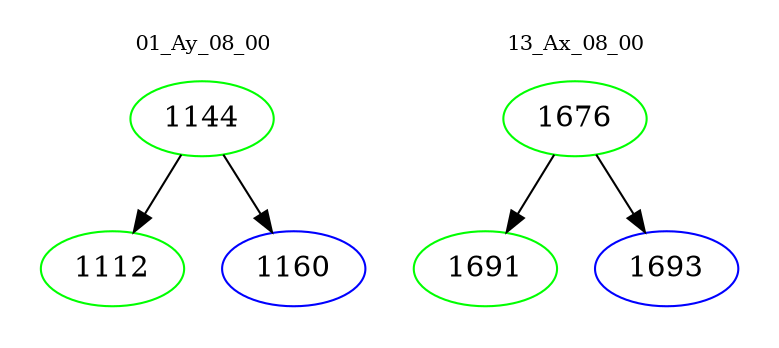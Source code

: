 digraph{
subgraph cluster_0 {
color = white
label = "01_Ay_08_00";
fontsize=10;
T0_1144 [label="1144", color="green"]
T0_1144 -> T0_1112 [color="black"]
T0_1112 [label="1112", color="green"]
T0_1144 -> T0_1160 [color="black"]
T0_1160 [label="1160", color="blue"]
}
subgraph cluster_1 {
color = white
label = "13_Ax_08_00";
fontsize=10;
T1_1676 [label="1676", color="green"]
T1_1676 -> T1_1691 [color="black"]
T1_1691 [label="1691", color="green"]
T1_1676 -> T1_1693 [color="black"]
T1_1693 [label="1693", color="blue"]
}
}
